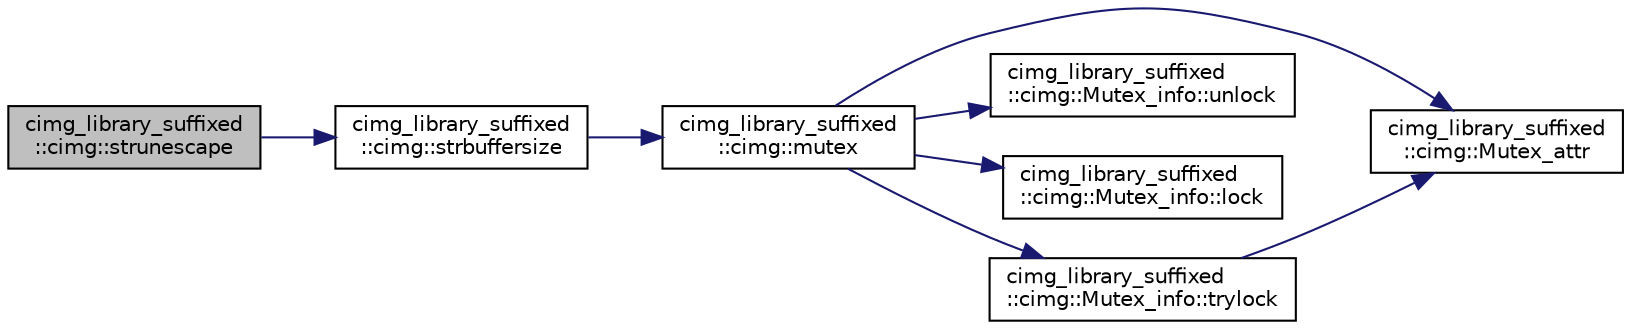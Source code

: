 digraph "cimg_library_suffixed::cimg::strunescape"
{
  edge [fontname="Helvetica",fontsize="10",labelfontname="Helvetica",labelfontsize="10"];
  node [fontname="Helvetica",fontsize="10",shape=record];
  rankdir="LR";
  Node3982 [label="cimg_library_suffixed\l::cimg::strunescape",height=0.2,width=0.4,color="black", fillcolor="grey75", style="filled", fontcolor="black"];
  Node3982 -> Node3983 [color="midnightblue",fontsize="10",style="solid",fontname="Helvetica"];
  Node3983 [label="cimg_library_suffixed\l::cimg::strbuffersize",height=0.2,width=0.4,color="black", fillcolor="white", style="filled",URL="$namespacecimg__library__suffixed_1_1cimg.html#a73a84376fb4f9577c5786ad58289efad"];
  Node3983 -> Node3984 [color="midnightblue",fontsize="10",style="solid",fontname="Helvetica"];
  Node3984 [label="cimg_library_suffixed\l::cimg::mutex",height=0.2,width=0.4,color="black", fillcolor="white", style="filled",URL="$namespacecimg__library__suffixed_1_1cimg.html#a9e739e4b4ac058abfba069466617b914"];
  Node3984 -> Node3985 [color="midnightblue",fontsize="10",style="solid",fontname="Helvetica"];
  Node3985 [label="cimg_library_suffixed\l::cimg::Mutex_attr",height=0.2,width=0.4,color="black", fillcolor="white", style="filled",URL="$namespacecimg__library__suffixed_1_1cimg.html#aa0e1bc96ae6e235dc5b67b8b0a466166"];
  Node3984 -> Node3986 [color="midnightblue",fontsize="10",style="solid",fontname="Helvetica"];
  Node3986 [label="cimg_library_suffixed\l::cimg::Mutex_info::unlock",height=0.2,width=0.4,color="black", fillcolor="white", style="filled",URL="$structcimg__library__suffixed_1_1cimg_1_1_mutex__info.html#afac3fa5f107ad4795fb867050f616555"];
  Node3984 -> Node3987 [color="midnightblue",fontsize="10",style="solid",fontname="Helvetica"];
  Node3987 [label="cimg_library_suffixed\l::cimg::Mutex_info::lock",height=0.2,width=0.4,color="black", fillcolor="white", style="filled",URL="$structcimg__library__suffixed_1_1cimg_1_1_mutex__info.html#a6cc8e26847a1aa649febed03d70182e7"];
  Node3984 -> Node3988 [color="midnightblue",fontsize="10",style="solid",fontname="Helvetica"];
  Node3988 [label="cimg_library_suffixed\l::cimg::Mutex_info::trylock",height=0.2,width=0.4,color="black", fillcolor="white", style="filled",URL="$structcimg__library__suffixed_1_1cimg_1_1_mutex__info.html#a9bf4ed1e1dfe6f28fa6250cd04f3c900"];
  Node3988 -> Node3985 [color="midnightblue",fontsize="10",style="solid",fontname="Helvetica"];
}
